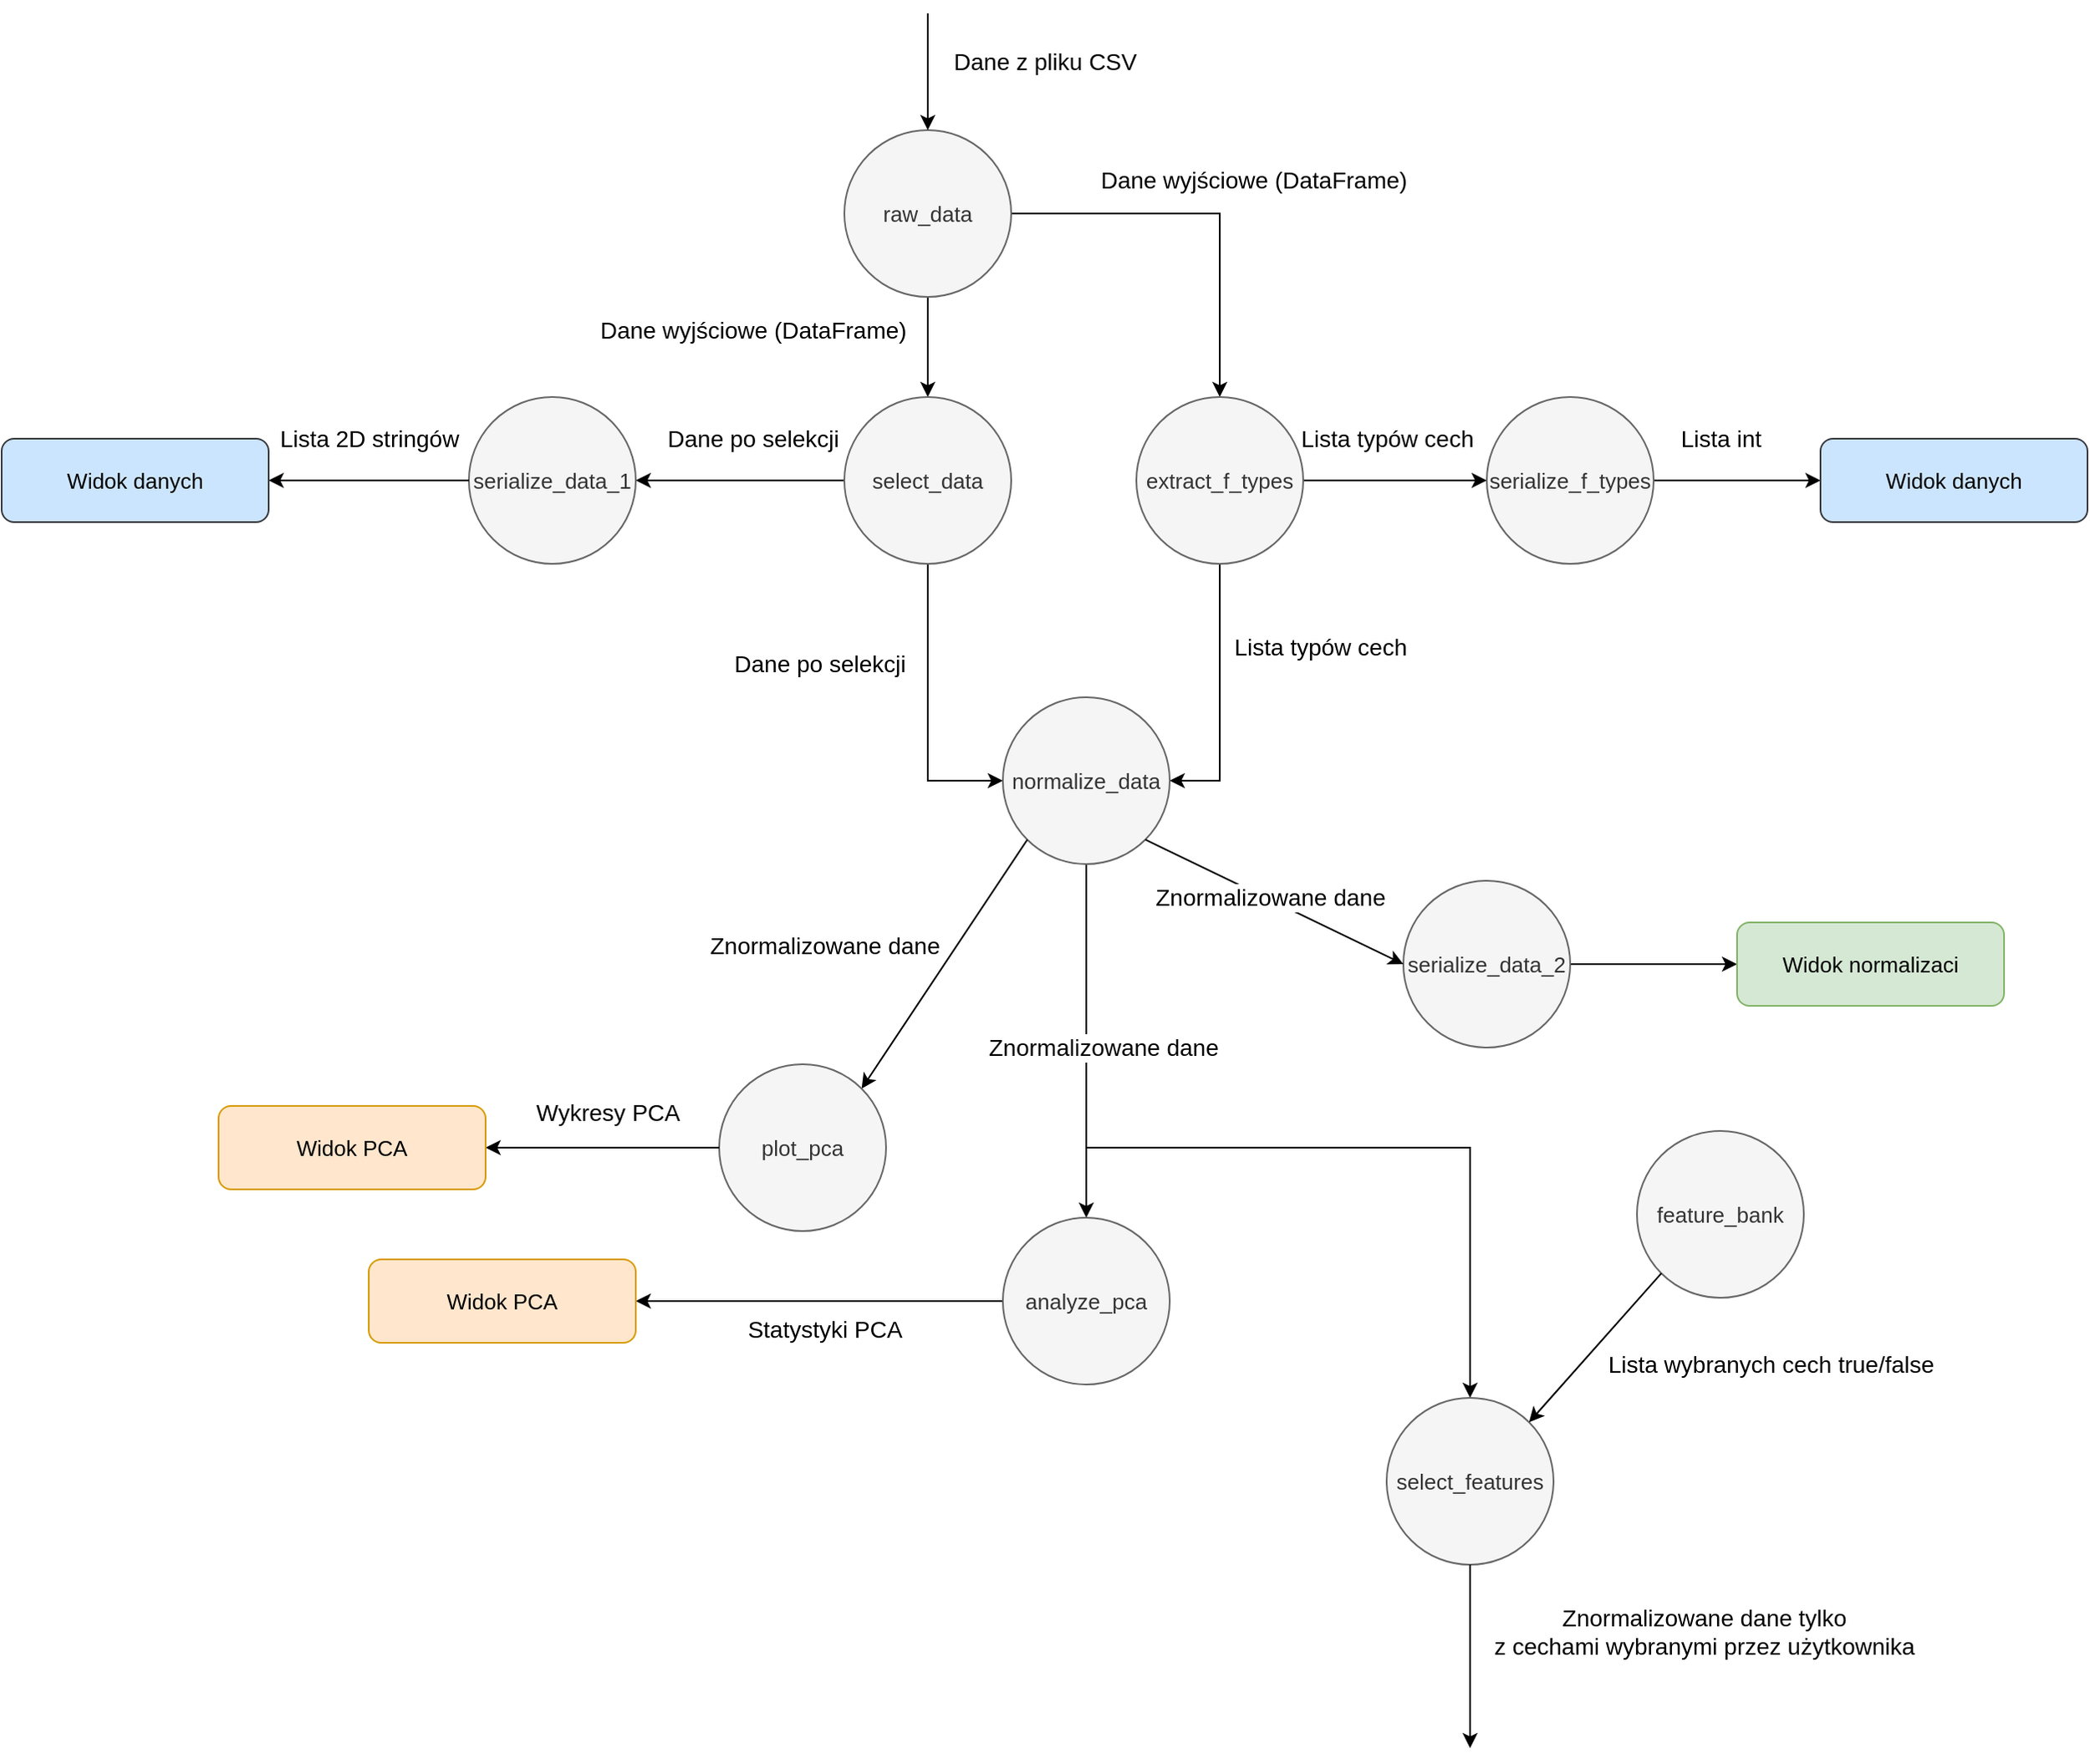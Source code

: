 <mxfile version="24.5.2" type="device">
  <diagram name="Strona-1" id="xiNB5JXKMqZNtYWRrHWA">
    <mxGraphModel dx="2603" dy="738" grid="1" gridSize="10" guides="1" tooltips="1" connect="1" arrows="1" fold="1" page="1" pageScale="1" pageWidth="1169" pageHeight="1654" math="0" shadow="0">
      <root>
        <mxCell id="0" />
        <mxCell id="1" parent="0" />
        <mxCell id="LLBpT46Yh_gF9BKEQQU7-3" style="edgeStyle=orthogonalEdgeStyle;rounded=0;orthogonalLoop=1;jettySize=auto;html=1;entryX=0.5;entryY=0;entryDx=0;entryDy=0;" parent="1" source="LLBpT46Yh_gF9BKEQQU7-1" target="LLBpT46Yh_gF9BKEQQU7-2" edge="1">
          <mxGeometry relative="1" as="geometry" />
        </mxCell>
        <mxCell id="LLBpT46Yh_gF9BKEQQU7-5" style="edgeStyle=orthogonalEdgeStyle;rounded=0;orthogonalLoop=1;jettySize=auto;html=1;entryX=0.5;entryY=0;entryDx=0;entryDy=0;" parent="1" source="LLBpT46Yh_gF9BKEQQU7-1" target="LLBpT46Yh_gF9BKEQQU7-4" edge="1">
          <mxGeometry relative="1" as="geometry" />
        </mxCell>
        <mxCell id="LLBpT46Yh_gF9BKEQQU7-1" value="&lt;font style=&quot;font-size: 13px;&quot;&gt;raw_data&lt;/font&gt;" style="ellipse;whiteSpace=wrap;html=1;aspect=fixed;fillColor=#f5f5f5;strokeColor=#666666;fontColor=#333333;" parent="1" vertex="1">
          <mxGeometry x="405" y="100" width="100" height="100" as="geometry" />
        </mxCell>
        <mxCell id="LLBpT46Yh_gF9BKEQQU7-7" style="edgeStyle=orthogonalEdgeStyle;rounded=0;orthogonalLoop=1;jettySize=auto;html=1;entryX=1;entryY=0.5;entryDx=0;entryDy=0;" parent="1" source="LLBpT46Yh_gF9BKEQQU7-2" target="LLBpT46Yh_gF9BKEQQU7-6" edge="1">
          <mxGeometry relative="1" as="geometry" />
        </mxCell>
        <mxCell id="rxBfzGdxSkqv7kqpajQD-2" style="edgeStyle=orthogonalEdgeStyle;rounded=0;orthogonalLoop=1;jettySize=auto;html=1;entryX=0;entryY=0.5;entryDx=0;entryDy=0;" parent="1" source="LLBpT46Yh_gF9BKEQQU7-2" target="LLBpT46Yh_gF9BKEQQU7-12" edge="1">
          <mxGeometry relative="1" as="geometry">
            <mxPoint x="455" y="460" as="targetPoint" />
          </mxGeometry>
        </mxCell>
        <mxCell id="LLBpT46Yh_gF9BKEQQU7-2" value="&lt;span style=&quot;font-size: 13px;&quot;&gt;select_data&lt;/span&gt;" style="ellipse;whiteSpace=wrap;html=1;aspect=fixed;fillColor=#f5f5f5;strokeColor=#666666;fontColor=#333333;" parent="1" vertex="1">
          <mxGeometry x="405" y="260" width="100" height="100" as="geometry" />
        </mxCell>
        <mxCell id="LLBpT46Yh_gF9BKEQQU7-9" style="edgeStyle=orthogonalEdgeStyle;rounded=0;orthogonalLoop=1;jettySize=auto;html=1;entryX=0;entryY=0.5;entryDx=0;entryDy=0;" parent="1" source="LLBpT46Yh_gF9BKEQQU7-4" target="LLBpT46Yh_gF9BKEQQU7-8" edge="1">
          <mxGeometry relative="1" as="geometry" />
        </mxCell>
        <mxCell id="rxBfzGdxSkqv7kqpajQD-3" style="edgeStyle=orthogonalEdgeStyle;rounded=0;orthogonalLoop=1;jettySize=auto;html=1;entryX=1;entryY=0.5;entryDx=0;entryDy=0;" parent="1" source="LLBpT46Yh_gF9BKEQQU7-4" target="LLBpT46Yh_gF9BKEQQU7-12" edge="1">
          <mxGeometry relative="1" as="geometry" />
        </mxCell>
        <mxCell id="LLBpT46Yh_gF9BKEQQU7-4" value="&lt;span style=&quot;font-size: 13px;&quot;&gt;extract_f_types&lt;/span&gt;" style="ellipse;whiteSpace=wrap;html=1;aspect=fixed;fillColor=#f5f5f5;strokeColor=#666666;fontColor=#333333;" parent="1" vertex="1">
          <mxGeometry x="580" y="260" width="100" height="100" as="geometry" />
        </mxCell>
        <mxCell id="LLBpT46Yh_gF9BKEQQU7-6" value="&lt;span style=&quot;font-size: 13px;&quot;&gt;serialize_data_1&lt;/span&gt;" style="ellipse;whiteSpace=wrap;html=1;aspect=fixed;fillColor=#f5f5f5;strokeColor=#666666;fontColor=#333333;" parent="1" vertex="1">
          <mxGeometry x="180" y="260" width="100" height="100" as="geometry" />
        </mxCell>
        <mxCell id="LLBpT46Yh_gF9BKEQQU7-19" style="edgeStyle=orthogonalEdgeStyle;rounded=0;orthogonalLoop=1;jettySize=auto;html=1;entryX=0;entryY=0.5;entryDx=0;entryDy=0;" parent="1" source="LLBpT46Yh_gF9BKEQQU7-8" target="LLBpT46Yh_gF9BKEQQU7-18" edge="1">
          <mxGeometry relative="1" as="geometry" />
        </mxCell>
        <mxCell id="LLBpT46Yh_gF9BKEQQU7-8" value="&lt;span style=&quot;font-size: 13px;&quot;&gt;serialize_f_types&lt;/span&gt;" style="ellipse;whiteSpace=wrap;html=1;aspect=fixed;fillColor=#f5f5f5;strokeColor=#666666;fontColor=#333333;" parent="1" vertex="1">
          <mxGeometry x="790" y="260" width="100" height="100" as="geometry" />
        </mxCell>
        <mxCell id="LLBpT46Yh_gF9BKEQQU7-10" value="" style="endArrow=classic;html=1;rounded=0;entryX=0.5;entryY=0;entryDx=0;entryDy=0;" parent="1" target="LLBpT46Yh_gF9BKEQQU7-1" edge="1">
          <mxGeometry width="50" height="50" relative="1" as="geometry">
            <mxPoint x="455" y="30" as="sourcePoint" />
            <mxPoint x="470" y="360" as="targetPoint" />
          </mxGeometry>
        </mxCell>
        <mxCell id="LLBpT46Yh_gF9BKEQQU7-11" value="&lt;font style=&quot;font-size: 14px;&quot;&gt;Dane z pliku CSV&lt;/font&gt;" style="edgeLabel;html=1;align=center;verticalAlign=middle;resizable=0;points=[];" parent="LLBpT46Yh_gF9BKEQQU7-10" vertex="1" connectable="0">
          <mxGeometry x="-0.175" y="-4" relative="1" as="geometry">
            <mxPoint x="74" as="offset" />
          </mxGeometry>
        </mxCell>
        <mxCell id="LLBpT46Yh_gF9BKEQQU7-30" style="edgeStyle=orthogonalEdgeStyle;rounded=0;orthogonalLoop=1;jettySize=auto;html=1;entryX=0.5;entryY=0;entryDx=0;entryDy=0;" parent="1" source="LLBpT46Yh_gF9BKEQQU7-12" target="zjQZM0EJLGjn0sWfbhoO-15" edge="1">
          <mxGeometry relative="1" as="geometry">
            <mxPoint x="550" y="700" as="targetPoint" />
          </mxGeometry>
        </mxCell>
        <mxCell id="zjQZM0EJLGjn0sWfbhoO-24" style="edgeStyle=orthogonalEdgeStyle;rounded=0;orthogonalLoop=1;jettySize=auto;html=1;entryX=0.5;entryY=0;entryDx=0;entryDy=0;" edge="1" parent="1" source="LLBpT46Yh_gF9BKEQQU7-12" target="zjQZM0EJLGjn0sWfbhoO-21">
          <mxGeometry relative="1" as="geometry">
            <Array as="points">
              <mxPoint x="550" y="710" />
              <mxPoint x="780" y="710" />
            </Array>
          </mxGeometry>
        </mxCell>
        <mxCell id="LLBpT46Yh_gF9BKEQQU7-12" value="&lt;span style=&quot;font-size: 13px;&quot;&gt;normalize_data&lt;/span&gt;" style="ellipse;whiteSpace=wrap;html=1;aspect=fixed;fillColor=#f5f5f5;strokeColor=#666666;fontColor=#333333;" parent="1" vertex="1">
          <mxGeometry x="500" y="440" width="100" height="100" as="geometry" />
        </mxCell>
        <mxCell id="LLBpT46Yh_gF9BKEQQU7-16" value="" style="endArrow=classic;html=1;rounded=0;exitX=0;exitY=0.5;exitDx=0;exitDy=0;entryX=1;entryY=0.5;entryDx=0;entryDy=0;" parent="1" source="LLBpT46Yh_gF9BKEQQU7-6" target="LLBpT46Yh_gF9BKEQQU7-17" edge="1">
          <mxGeometry width="50" height="50" relative="1" as="geometry">
            <mxPoint x="560" y="360" as="sourcePoint" />
            <mxPoint x="120" y="310" as="targetPoint" />
          </mxGeometry>
        </mxCell>
        <mxCell id="LLBpT46Yh_gF9BKEQQU7-17" value="&lt;font style=&quot;font-size: 13px;&quot;&gt;Widok danych&lt;/font&gt;" style="rounded=1;whiteSpace=wrap;html=1;fillColor=#cce5ff;strokeColor=#36393d;" parent="1" vertex="1">
          <mxGeometry x="-100" y="285" width="160" height="50" as="geometry" />
        </mxCell>
        <mxCell id="LLBpT46Yh_gF9BKEQQU7-18" value="&lt;font style=&quot;font-size: 13px;&quot;&gt;Widok danych&lt;/font&gt;" style="rounded=1;whiteSpace=wrap;html=1;fillColor=#cce5ff;strokeColor=#36393d;" parent="1" vertex="1">
          <mxGeometry x="990" y="285" width="160" height="50" as="geometry" />
        </mxCell>
        <mxCell id="LLBpT46Yh_gF9BKEQQU7-21" value="&lt;span style=&quot;font-size: 14px;&quot;&gt;Dane wyjściowe (DataFrame)&lt;/span&gt;" style="edgeLabel;html=1;align=center;verticalAlign=middle;resizable=0;points=[];" parent="1" vertex="1" connectable="0">
          <mxGeometry x="650" y="130" as="geometry" />
        </mxCell>
        <mxCell id="LLBpT46Yh_gF9BKEQQU7-22" value="&lt;span style=&quot;font-size: 14px;&quot;&gt;Dane wyjściowe (DataFrame)&lt;/span&gt;" style="edgeLabel;html=1;align=center;verticalAlign=middle;resizable=0;points=[];" parent="1" vertex="1" connectable="0">
          <mxGeometry x="350" y="220" as="geometry" />
        </mxCell>
        <mxCell id="LLBpT46Yh_gF9BKEQQU7-23" value="&lt;span style=&quot;font-size: 14px;&quot;&gt;Lista typów cech&lt;/span&gt;" style="edgeLabel;html=1;align=center;verticalAlign=middle;resizable=0;points=[];" parent="1" vertex="1" connectable="0">
          <mxGeometry x="730" y="285" as="geometry" />
        </mxCell>
        <mxCell id="LLBpT46Yh_gF9BKEQQU7-24" value="&lt;span style=&quot;font-size: 14px;&quot;&gt;Lista int&lt;/span&gt;" style="edgeLabel;html=1;align=center;verticalAlign=middle;resizable=0;points=[];" parent="1" vertex="1" connectable="0">
          <mxGeometry x="930" y="285" as="geometry" />
        </mxCell>
        <mxCell id="LLBpT46Yh_gF9BKEQQU7-25" value="&lt;span style=&quot;font-size: 14px;&quot;&gt;Dane po selekcji&lt;/span&gt;" style="edgeLabel;html=1;align=center;verticalAlign=middle;resizable=0;points=[];" parent="1" vertex="1" connectable="0">
          <mxGeometry x="350" y="285" as="geometry" />
        </mxCell>
        <mxCell id="LLBpT46Yh_gF9BKEQQU7-26" value="&lt;span style=&quot;font-size: 14px;&quot;&gt;Lista 2D stringów&lt;/span&gt;" style="edgeLabel;html=1;align=center;verticalAlign=middle;resizable=0;points=[];" parent="1" vertex="1" connectable="0">
          <mxGeometry x="120" y="285" as="geometry" />
        </mxCell>
        <mxCell id="LLBpT46Yh_gF9BKEQQU7-27" value="&lt;span style=&quot;font-size: 14px;&quot;&gt;Dane po selekcji&lt;/span&gt;" style="edgeLabel;html=1;align=center;verticalAlign=middle;resizable=0;points=[];" parent="1" vertex="1" connectable="0">
          <mxGeometry x="390" y="420" as="geometry" />
        </mxCell>
        <mxCell id="LLBpT46Yh_gF9BKEQQU7-28" value="&lt;span style=&quot;font-size: 14px;&quot;&gt;Lista typów cech&lt;/span&gt;" style="edgeLabel;html=1;align=center;verticalAlign=middle;resizable=0;points=[];" parent="1" vertex="1" connectable="0">
          <mxGeometry x="690" y="410" as="geometry" />
        </mxCell>
        <mxCell id="LLBpT46Yh_gF9BKEQQU7-31" value="&lt;span style=&quot;font-size: 14px;&quot;&gt;Znormalizowane dane&lt;/span&gt;" style="edgeLabel;html=1;align=center;verticalAlign=middle;resizable=0;points=[];" parent="1" vertex="1" connectable="0">
          <mxGeometry x="560" y="650" as="geometry" />
        </mxCell>
        <mxCell id="zjQZM0EJLGjn0sWfbhoO-1" value="" style="endArrow=classic;html=1;rounded=0;exitX=0;exitY=1;exitDx=0;exitDy=0;entryX=1;entryY=0;entryDx=0;entryDy=0;" edge="1" parent="1" source="LLBpT46Yh_gF9BKEQQU7-12" target="zjQZM0EJLGjn0sWfbhoO-2">
          <mxGeometry width="50" height="50" relative="1" as="geometry">
            <mxPoint x="410" y="710" as="sourcePoint" />
            <mxPoint x="410" y="640" as="targetPoint" />
          </mxGeometry>
        </mxCell>
        <mxCell id="zjQZM0EJLGjn0sWfbhoO-2" value="&lt;span style=&quot;font-size: 13px;&quot;&gt;plot_pca&lt;/span&gt;" style="ellipse;whiteSpace=wrap;html=1;aspect=fixed;fillColor=#f5f5f5;strokeColor=#666666;fontColor=#333333;" vertex="1" parent="1">
          <mxGeometry x="330" y="660" width="100" height="100" as="geometry" />
        </mxCell>
        <mxCell id="zjQZM0EJLGjn0sWfbhoO-3" value="&lt;span style=&quot;font-size: 14px;&quot;&gt;Znormalizowane dane&lt;/span&gt;" style="edgeLabel;html=1;align=center;verticalAlign=middle;resizable=0;points=[];" vertex="1" connectable="0" parent="1">
          <mxGeometry x="570" y="610" as="geometry">
            <mxPoint x="-177" y="-21" as="offset" />
          </mxGeometry>
        </mxCell>
        <mxCell id="zjQZM0EJLGjn0sWfbhoO-4" value="" style="endArrow=classic;html=1;rounded=0;exitX=0;exitY=0.5;exitDx=0;exitDy=0;entryX=1;entryY=0.5;entryDx=0;entryDy=0;" edge="1" parent="1" source="zjQZM0EJLGjn0sWfbhoO-2" target="zjQZM0EJLGjn0sWfbhoO-7">
          <mxGeometry width="50" height="50" relative="1" as="geometry">
            <mxPoint x="410" y="710" as="sourcePoint" />
            <mxPoint x="160" y="710" as="targetPoint" />
          </mxGeometry>
        </mxCell>
        <mxCell id="zjQZM0EJLGjn0sWfbhoO-6" value="&lt;span style=&quot;font-size: 14px;&quot;&gt;Wykresy PCA&lt;/span&gt;" style="edgeLabel;html=1;align=center;verticalAlign=middle;resizable=0;points=[];" vertex="1" connectable="0" parent="1">
          <mxGeometry x="440" y="710" as="geometry">
            <mxPoint x="-177" y="-21" as="offset" />
          </mxGeometry>
        </mxCell>
        <mxCell id="zjQZM0EJLGjn0sWfbhoO-7" value="&lt;font style=&quot;font-size: 13px;&quot;&gt;Widok PCA&lt;/font&gt;" style="rounded=1;whiteSpace=wrap;html=1;fillColor=#ffe6cc;strokeColor=#d79b00;" vertex="1" parent="1">
          <mxGeometry x="30" y="685" width="160" height="50" as="geometry" />
        </mxCell>
        <mxCell id="zjQZM0EJLGjn0sWfbhoO-14" style="edgeStyle=orthogonalEdgeStyle;rounded=0;orthogonalLoop=1;jettySize=auto;html=1;entryX=0;entryY=0.5;entryDx=0;entryDy=0;" edge="1" parent="1" source="zjQZM0EJLGjn0sWfbhoO-8" target="zjQZM0EJLGjn0sWfbhoO-13">
          <mxGeometry relative="1" as="geometry" />
        </mxCell>
        <mxCell id="zjQZM0EJLGjn0sWfbhoO-8" value="&lt;span style=&quot;font-size: 13px;&quot;&gt;serialize_data_2&lt;/span&gt;" style="ellipse;whiteSpace=wrap;html=1;aspect=fixed;fillColor=#f5f5f5;strokeColor=#666666;fontColor=#333333;" vertex="1" parent="1">
          <mxGeometry x="740" y="550" width="100" height="100" as="geometry" />
        </mxCell>
        <mxCell id="zjQZM0EJLGjn0sWfbhoO-10" value="" style="endArrow=classic;html=1;rounded=0;entryX=0;entryY=0.5;entryDx=0;entryDy=0;exitX=1;exitY=1;exitDx=0;exitDy=0;" edge="1" parent="1" source="LLBpT46Yh_gF9BKEQQU7-12" target="zjQZM0EJLGjn0sWfbhoO-8">
          <mxGeometry width="50" height="50" relative="1" as="geometry">
            <mxPoint x="410" y="610" as="sourcePoint" />
            <mxPoint x="460" y="560" as="targetPoint" />
          </mxGeometry>
        </mxCell>
        <mxCell id="zjQZM0EJLGjn0sWfbhoO-12" value="&lt;span style=&quot;font-size: 14px;&quot;&gt;Znormalizowane dane&lt;/span&gt;" style="edgeLabel;html=1;align=center;verticalAlign=middle;resizable=0;points=[];" vertex="1" connectable="0" parent="1">
          <mxGeometry x="660" y="560" as="geometry" />
        </mxCell>
        <mxCell id="zjQZM0EJLGjn0sWfbhoO-13" value="&lt;font style=&quot;font-size: 13px;&quot;&gt;Widok normalizaci&lt;/font&gt;" style="rounded=1;whiteSpace=wrap;html=1;fillColor=#d5e8d4;strokeColor=#82b366;" vertex="1" parent="1">
          <mxGeometry x="940" y="575" width="160" height="50" as="geometry" />
        </mxCell>
        <mxCell id="zjQZM0EJLGjn0sWfbhoO-19" style="edgeStyle=orthogonalEdgeStyle;rounded=0;orthogonalLoop=1;jettySize=auto;html=1;entryX=1;entryY=0.5;entryDx=0;entryDy=0;" edge="1" parent="1" source="zjQZM0EJLGjn0sWfbhoO-15" target="zjQZM0EJLGjn0sWfbhoO-18">
          <mxGeometry relative="1" as="geometry" />
        </mxCell>
        <mxCell id="zjQZM0EJLGjn0sWfbhoO-15" value="&lt;span style=&quot;font-size: 13px;&quot;&gt;analyze_pca&lt;/span&gt;" style="ellipse;whiteSpace=wrap;html=1;aspect=fixed;fillColor=#f5f5f5;strokeColor=#666666;fontColor=#333333;" vertex="1" parent="1">
          <mxGeometry x="500" y="752" width="100" height="100" as="geometry" />
        </mxCell>
        <mxCell id="zjQZM0EJLGjn0sWfbhoO-18" value="&lt;font style=&quot;font-size: 13px;&quot;&gt;Widok PCA&lt;/font&gt;" style="rounded=1;whiteSpace=wrap;html=1;fillColor=#ffe6cc;strokeColor=#d79b00;" vertex="1" parent="1">
          <mxGeometry x="120" y="777" width="160" height="50" as="geometry" />
        </mxCell>
        <mxCell id="zjQZM0EJLGjn0sWfbhoO-20" value="&lt;span style=&quot;font-size: 14px;&quot;&gt;Statystyki PCA&lt;/span&gt;" style="edgeLabel;html=1;align=center;verticalAlign=middle;resizable=0;points=[];" vertex="1" connectable="0" parent="1">
          <mxGeometry x="570" y="840" as="geometry">
            <mxPoint x="-177" y="-21" as="offset" />
          </mxGeometry>
        </mxCell>
        <mxCell id="zjQZM0EJLGjn0sWfbhoO-21" value="&lt;span style=&quot;font-size: 13px;&quot;&gt;select_features&lt;/span&gt;" style="ellipse;whiteSpace=wrap;html=1;aspect=fixed;fillColor=#f5f5f5;strokeColor=#666666;fontColor=#333333;" vertex="1" parent="1">
          <mxGeometry x="730" y="860" width="100" height="100" as="geometry" />
        </mxCell>
        <mxCell id="zjQZM0EJLGjn0sWfbhoO-25" value="&lt;span style=&quot;font-size: 13px;&quot;&gt;feature_bank&lt;/span&gt;" style="ellipse;whiteSpace=wrap;html=1;aspect=fixed;fillColor=#f5f5f5;strokeColor=#666666;fontColor=#333333;" vertex="1" parent="1">
          <mxGeometry x="880" y="700" width="100" height="100" as="geometry" />
        </mxCell>
        <mxCell id="zjQZM0EJLGjn0sWfbhoO-26" value="" style="endArrow=classic;html=1;rounded=0;exitX=0;exitY=1;exitDx=0;exitDy=0;entryX=1;entryY=0;entryDx=0;entryDy=0;" edge="1" parent="1" source="zjQZM0EJLGjn0sWfbhoO-25" target="zjQZM0EJLGjn0sWfbhoO-21">
          <mxGeometry width="50" height="50" relative="1" as="geometry">
            <mxPoint x="410" y="710" as="sourcePoint" />
            <mxPoint x="460" y="660" as="targetPoint" />
          </mxGeometry>
        </mxCell>
        <mxCell id="zjQZM0EJLGjn0sWfbhoO-28" value="&lt;span style=&quot;font-size: 14px;&quot;&gt;Lista wybranych cech true/false&lt;/span&gt;" style="edgeLabel;html=1;align=center;verticalAlign=middle;resizable=0;points=[];" vertex="1" connectable="0" parent="1">
          <mxGeometry x="960" y="840" as="geometry" />
        </mxCell>
        <mxCell id="zjQZM0EJLGjn0sWfbhoO-30" value="" style="endArrow=classic;html=1;rounded=0;exitX=0.5;exitY=1;exitDx=0;exitDy=0;" edge="1" parent="1" source="zjQZM0EJLGjn0sWfbhoO-21">
          <mxGeometry width="50" height="50" relative="1" as="geometry">
            <mxPoint x="410" y="1010" as="sourcePoint" />
            <mxPoint x="780" y="1070" as="targetPoint" />
          </mxGeometry>
        </mxCell>
        <mxCell id="zjQZM0EJLGjn0sWfbhoO-31" value="&lt;span style=&quot;font-size: 14px;&quot;&gt;Znormalizowane dane tylko&lt;/span&gt;&lt;div&gt;&lt;span style=&quot;font-size: 14px;&quot;&gt;z cechami wybranymi przez użytkownika&lt;/span&gt;&lt;/div&gt;" style="edgeLabel;html=1;align=center;verticalAlign=middle;resizable=0;points=[];" vertex="1" connectable="0" parent="1">
          <mxGeometry x="920" y="1000" as="geometry" />
        </mxCell>
      </root>
    </mxGraphModel>
  </diagram>
</mxfile>
